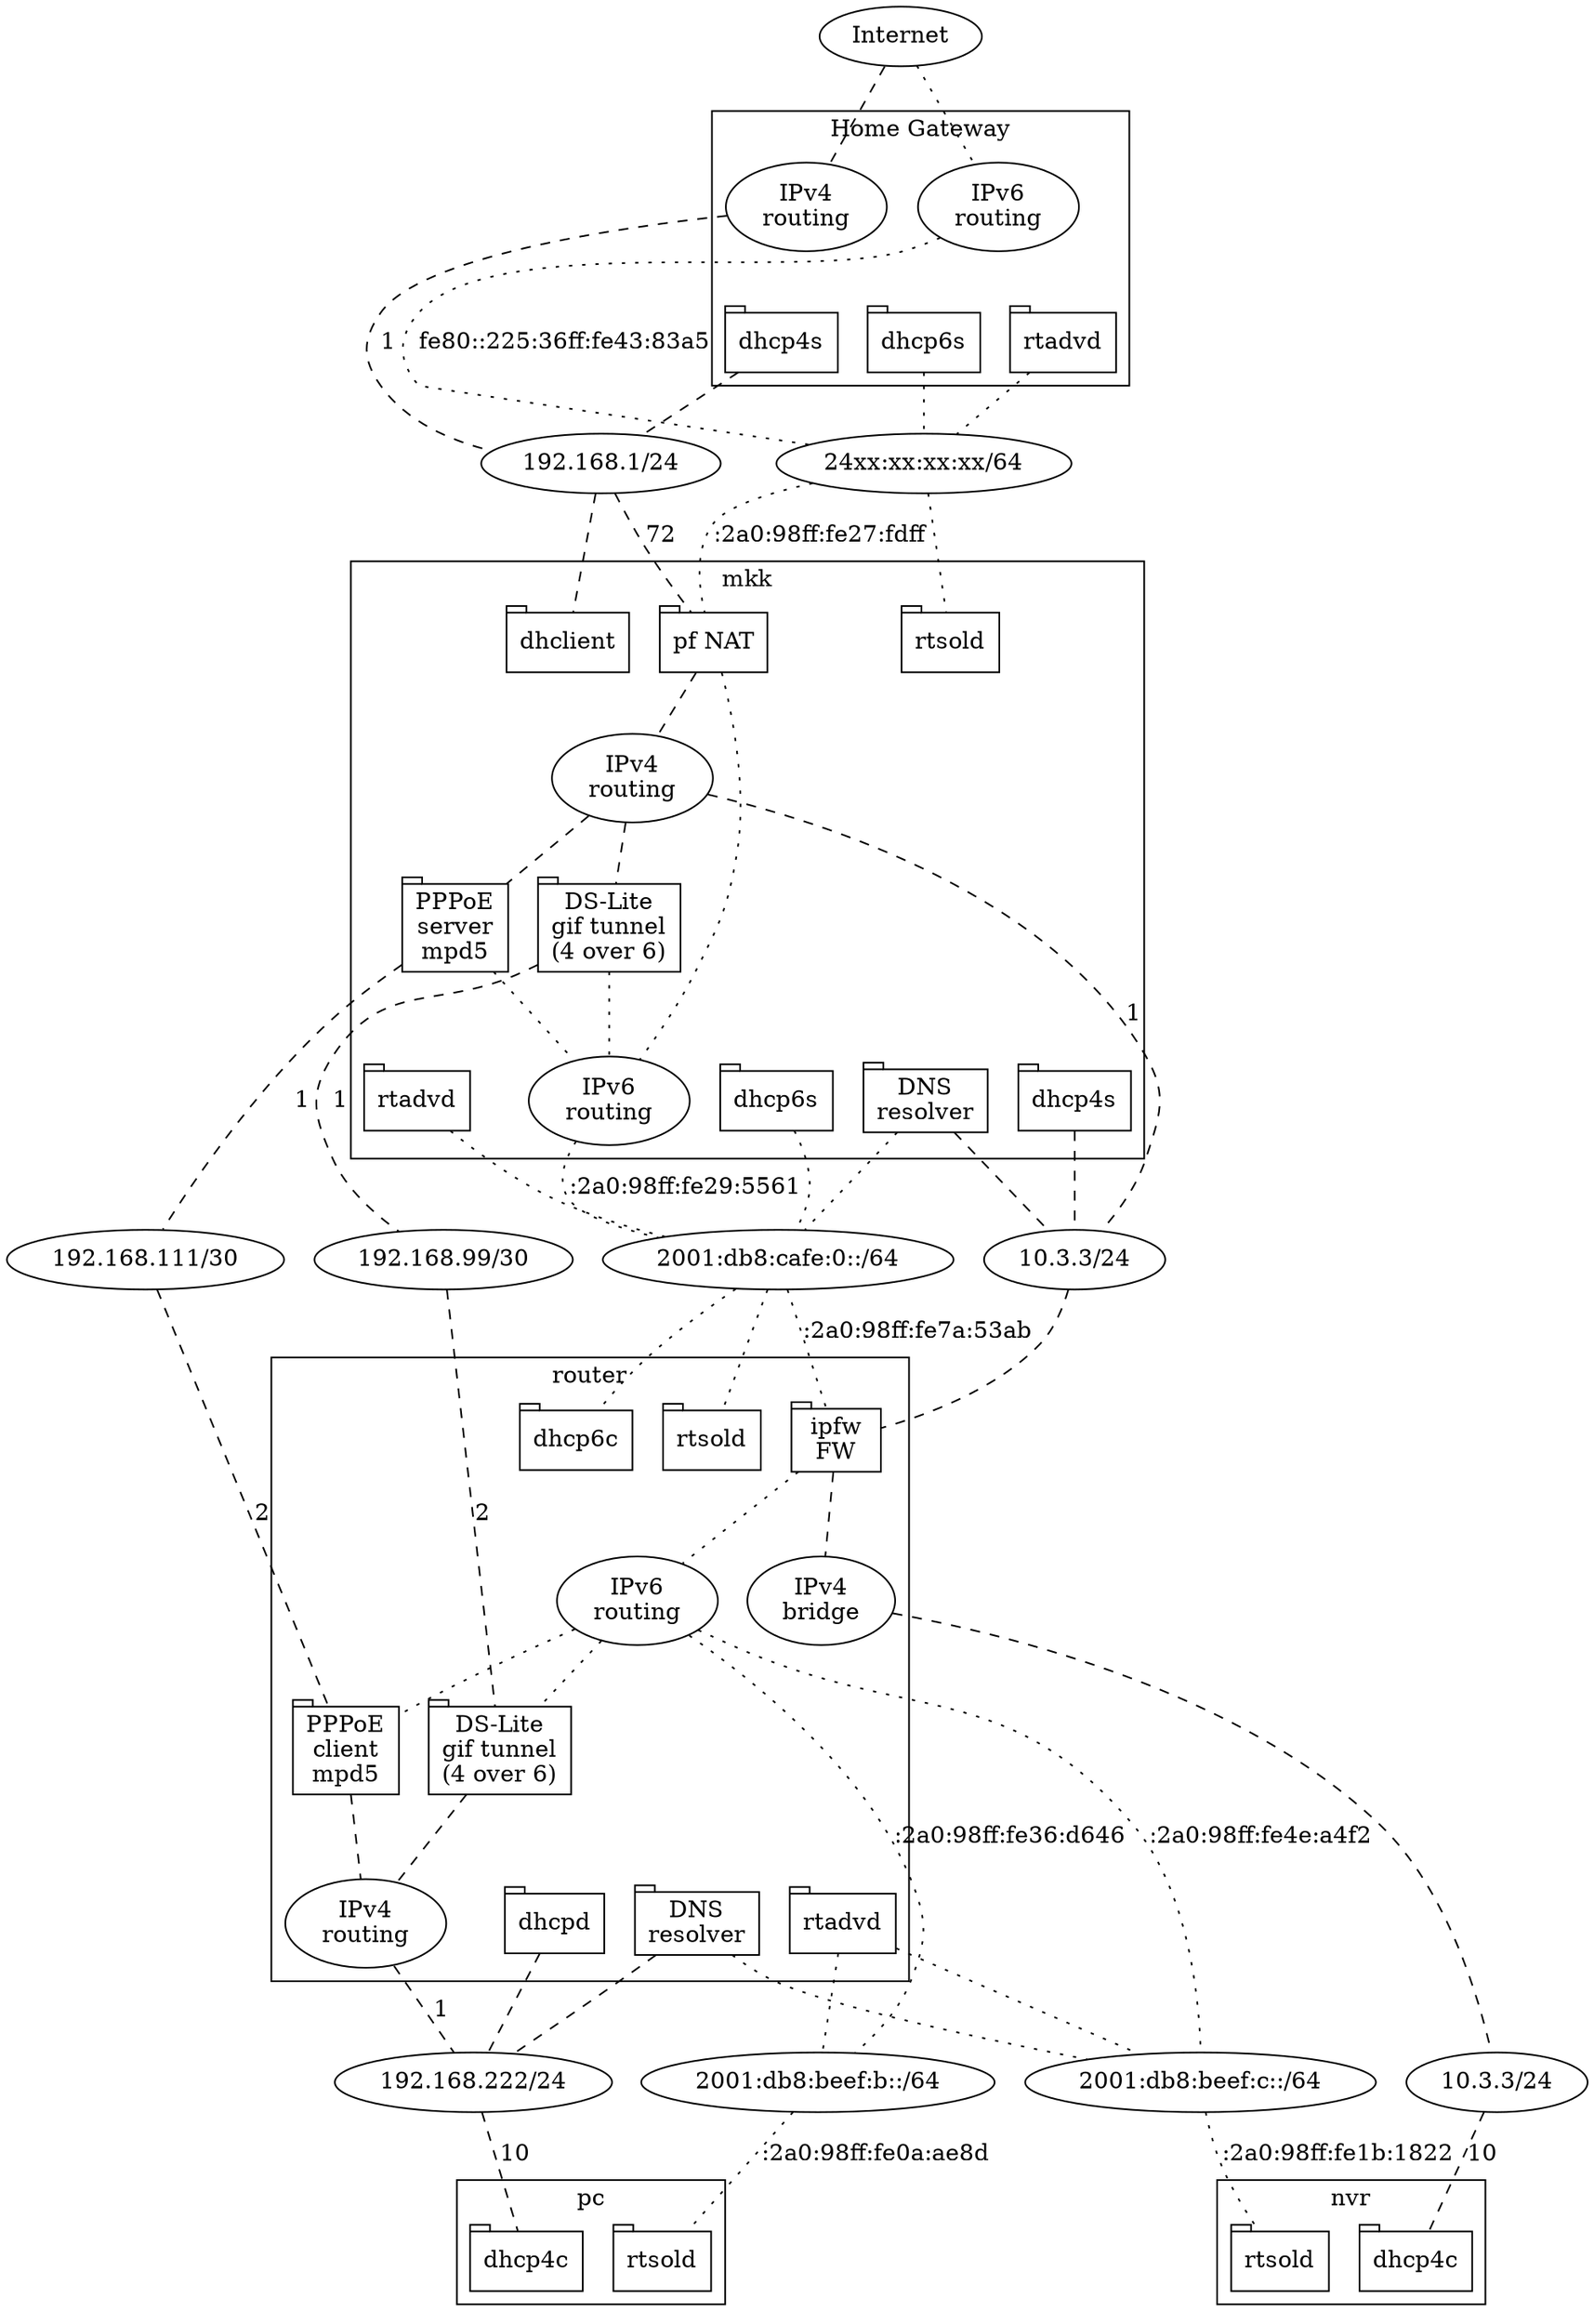 graph interfaces {
    node [shape="tab"]

    internet [shape="oval" label="Internet"]
    subgraph cluster_hgw {
        label="Home Gateway"
        {
            rank="same"
            hgw_routing4 [shape="oval" label="IPv4\nrouting"]
            hgw_routing6 [shape="oval" label="IPv6\nrouting"]
        }
        hgw_routing4 -- hgw_dhcp4s [style="invis"]
        {
            rank="same"
            hgw_dhcp4s [label="dhcp4s"]
            hgw_rtadvd [label="rtadvd"]
            hgw_dhcp6s [label="dhcp6s"]
        }
    }
    lan4 [shape="oval" label="192.168.1/24"]
    lan6 [shape="oval" label="24xx:xx:xx:xx/64"]
    subgraph cluster_mkk {
        label="mkk"
        {
            rank="same"
            mkk_pf [label="pf NAT"]
            dhclient [label="dhclient"]
            mkk_rtsold [label="rtsold"]
            #mkk_dhcp6c [label="dhcp6c"]
        }
        mkk_routing4 [shape="oval" label="IPv4\nrouting"]
        mkk_routing6 [shape="oval" label="IPv6\nrouting"]
        mkk_routing4 -- mkk_dhcp4s [style="invis"]
        mkk_pppoes [label="PPPoE\nserver\nmpd5"]
	mkk_dslites [label="DS-Lite\ngif tunnel\n(4 over 6)"]
        {
            rank="same"
            mkk_routing6 -- mkk_rtadvd [style="invis"]
            mkk_dhcp4s [label="dhcp4s"]
            mkk_rtadvd [label="rtadvd"]
            mkk_dhcp6s [label="dhcp6s"]
            mkk_resolver [label="DNS\nresolver"]
        }
    }
    {
        rank="same"
        onu4 [shape="oval" label="10.3.3/24"]
        onu6 [shape="oval" label="2001:db8:cafe:0::/64"]
        pppoe4  [shape="oval" label="192.168.111/30"]
        dslite4 [shape="oval" label="192.168.99/30"]
    }
    subgraph cluster_router { label="router"
        {
            rank="same"
            rt_ipfw [label="ipfw\nFW"]
            rt_rtsold [label="rtsold"]
            rt_dhcp6c [label="dhcp6c"]
        }
        rt_routing6 [shape="oval" label="IPv6\nrouting"]
        rt_bridge4 [shape="oval" label="IPv4\nbridge"]
        rt_pppoec [label="PPPoE\nclient\nmpd5"]
        rt_dslitec [label="DS-Lite\ngif tunnel\n(4 over 6)"]
        rt_routing4 -- rt_dhcp4s [style="invis"]
        {
            rank="same"
            rt_routing4 [shape="oval" label="IPv4\nrouting"]
            rt_dhcp4s [label="dhcpd"]
            rt_rtadvd [label="rtadvd"]
            rt_resolver [label="DNS\nresolver"]
        }
    }
    {
        rank="same"
        pc4 [shape="oval" label="192.168.222/24"]
        pc6 [shape="oval" label="2001:db8:beef:b::/64"]
        nvr4 [shape="oval" label="10.3.3/24"]
        nvr6 [shape="oval" label="2001:db8:beef:c::/64"]
    }
    subgraph cluster_pc { label="pc"
        pc_dhcp4c [label="dhcp4c"]
        pc_rtsold [label="rtsold"]
    }
    subgraph cluster_nvr { label="nvr"
        nvr_dhcp4c [label="dhcp4c"]
        nvr_rtsold [label="rtsold"]
    }

    {
        edge [style="dashed"]
        internet -- hgw_routing4
        hgw_routing4 -- lan4 [label="1"]
        hgw_dhcp4s -- lan4

        lan4 -- mkk_pf [label="72"]
        lan4 -- dhclient
        mkk_pf -- mkk_routing4
        mkk_routing4 -- mkk_pppoes
        mkk_pppoes -- pppoe4 [label="1"]
        mkk_routing4 -- mkk_dslites
        mkk_dslites -- dslite4 [label="1"]
        mkk_routing4 -- onu4 [label="1"]
        mkk_dhcp4s -- onu4
        mkk_resolver -- onu4

        onu4 -- rt_ipfw 
        rt_ipfw -- rt_bridge4
        rt_routing4 -- pc4 [label="1"]
        rt_bridge4 -- nvr4
        pppoe4 -- rt_pppoec [label="2"]
        rt_pppoec -- rt_routing4
        dslite4 -- rt_dslitec [label="2"]
        rt_dslitec -- rt_routing4
        rt_dhcp4s -- pc4
        rt_resolver -- pc4
        pc4 -- pc_dhcp4c [label="10"]
        nvr4 -- nvr_dhcp4c [label="10"]
    }

    { # IPv6
        edge [style="dotted"]
        internet -- hgw_routing6
        hgw_routing6 -- lan6 [label="fe80::225:36ff:fe43:83a5"]
        hgw_rtadvd -- lan6
        hgw_dhcp6s -- lan6
        lan6 -- mkk_rtsold
        #lan6 -- mkk_dhcp6c
        lan6 -- mkk_pf [label=":2a0:98ff:fe27:fdff"]
        mkk_pf -- mkk_routing6
        mkk_pppoes -- mkk_routing6
        mkk_dslites -- mkk_routing6
        mkk_routing6 -- onu6 [label=":2a0:98ff:fe29:5561"]
        mkk_rtadvd -- onu6
        mkk_dhcp6s -- onu6
        mkk_resolver -- onu6
        onu6 -- rt_ipfw [label=":2a0:98ff:fe7a:53ab"]
        onu6 -- rt_rtsold
        onu6 -- rt_dhcp6c
        rt_routing6 -- rt_pppoec
        rt_routing6 -- rt_dslitec
        rt_ipfw -- rt_routing6
        rt_routing6 -- pc6 [label=":2a0:98ff:fe36:d646"]
        rt_routing6 -- nvr6 [label=":2a0:98ff:fe4e:a4f2"]
        rt_rtadvd -- pc6
        rt_rtadvd -- nvr6
        rt_resolver -- nvr6
        pc6 -- pc_rtsold [label=":2a0:98ff:fe0a:ae8d"]
        nvr6 -- nvr_rtsold [label=":2a0:98ff:fe1b:1822"]
    }
}
